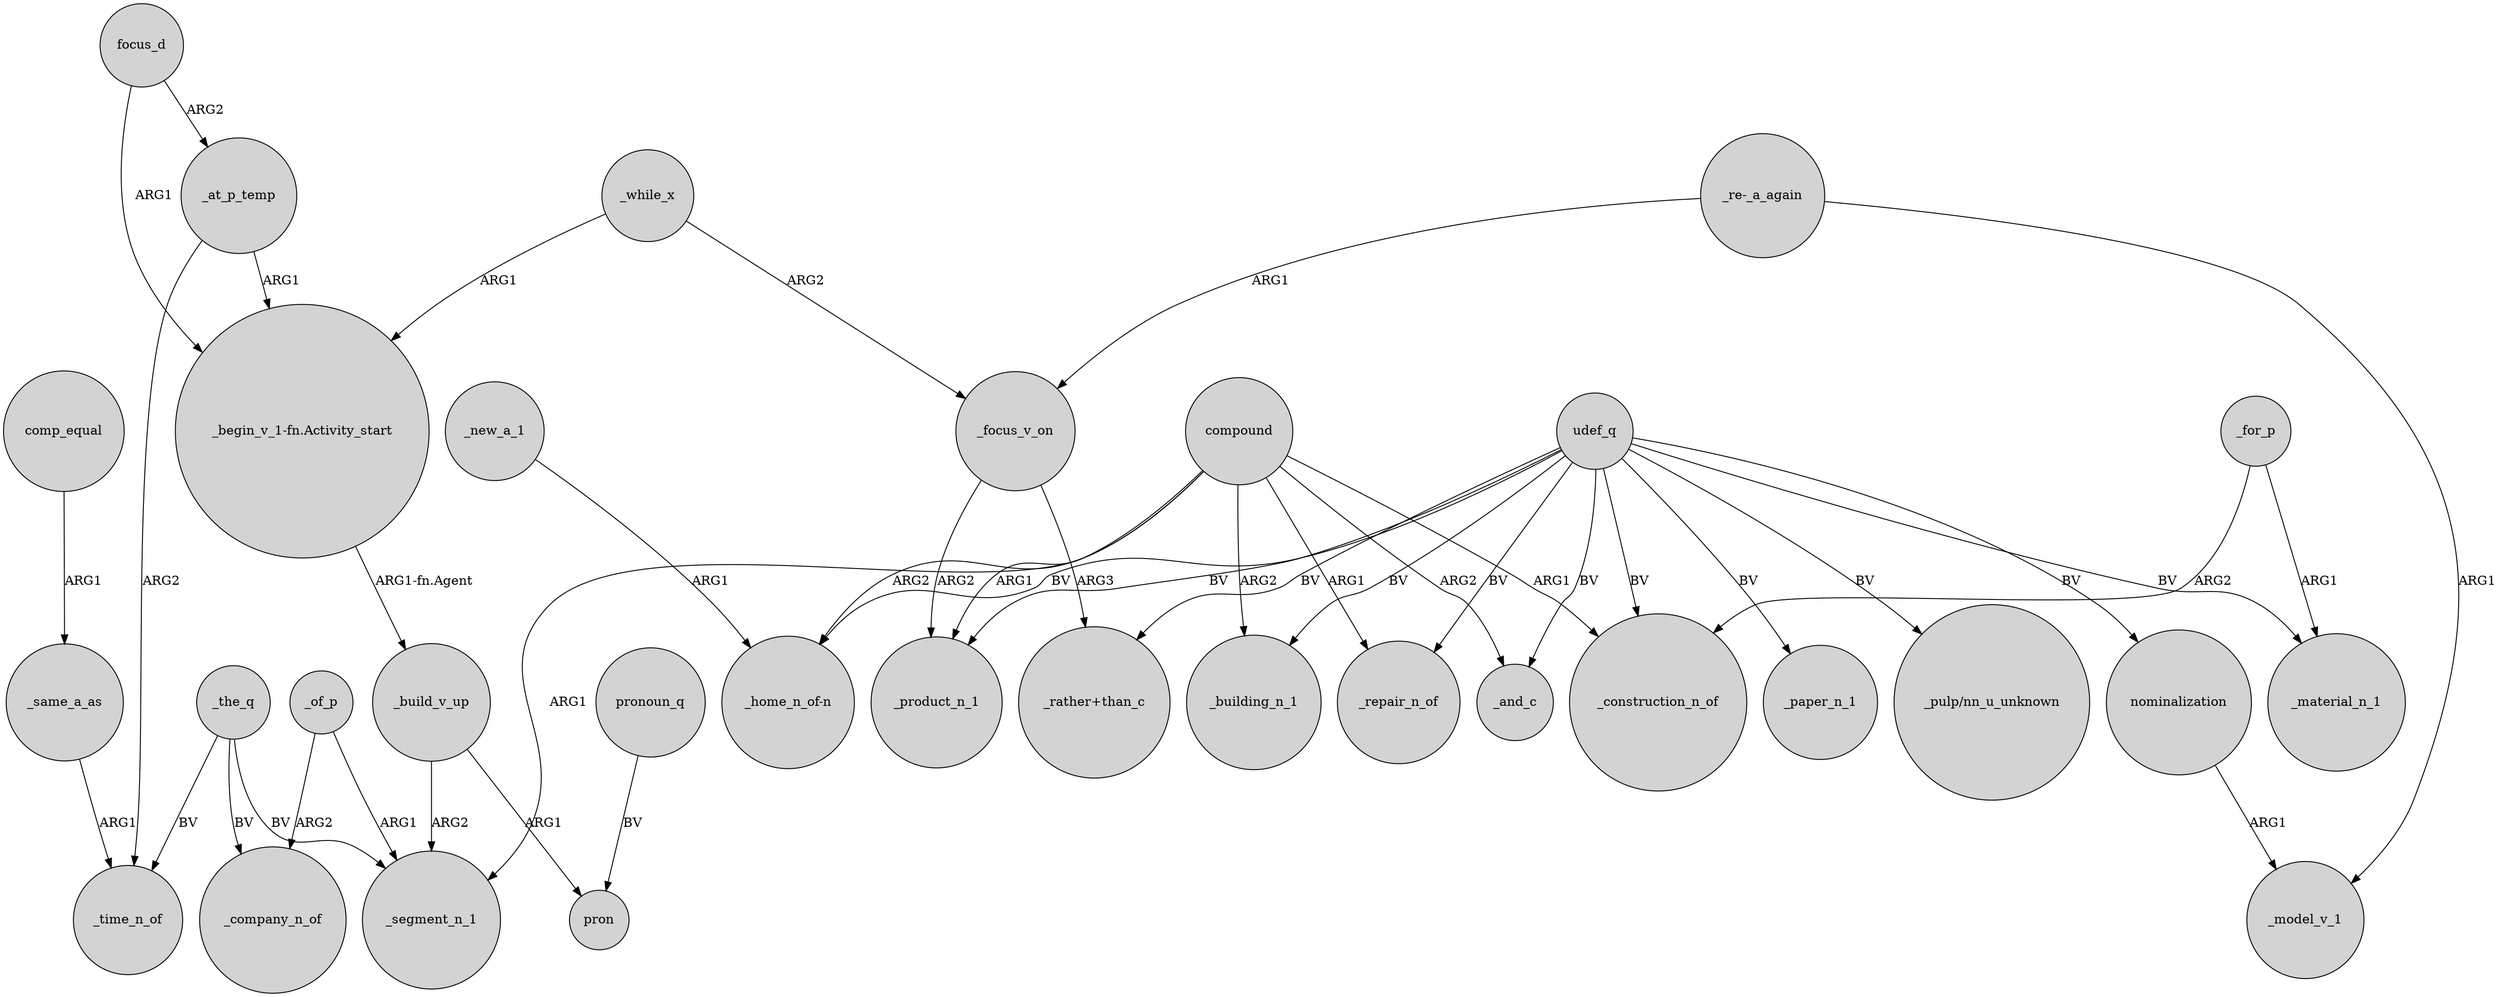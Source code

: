 digraph {
	node [shape=circle style=filled]
	focus_d -> _at_p_temp [label=ARG2]
	compound -> _product_n_1 [label=ARG1]
	_the_q -> _segment_n_1 [label=BV]
	udef_q -> _building_n_1 [label=BV]
	udef_q -> "_pulp/nn_u_unknown" [label=BV]
	compound -> _segment_n_1 [label=ARG1]
	"_re-_a_again" -> _focus_v_on [label=ARG1]
	_focus_v_on -> _product_n_1 [label=ARG2]
	udef_q -> _repair_n_of [label=BV]
	_build_v_up -> pron [label=ARG1]
	udef_q -> "_home_n_of-n" [label=BV]
	_at_p_temp -> _time_n_of [label=ARG2]
	focus_d -> "_begin_v_1-fn.Activity_start" [label=ARG1]
	"_begin_v_1-fn.Activity_start" -> _build_v_up [label="ARG1-fn.Agent"]
	nominalization -> _model_v_1 [label=ARG1]
	_the_q -> _company_n_of [label=BV]
	_focus_v_on -> "_rather+than_c" [label=ARG3]
	compound -> _repair_n_of [label=ARG1]
	_while_x -> _focus_v_on [label=ARG2]
	udef_q -> "_rather+than_c" [label=BV]
	pronoun_q -> pron [label=BV]
	_at_p_temp -> "_begin_v_1-fn.Activity_start" [label=ARG1]
	"_re-_a_again" -> _model_v_1 [label=ARG1]
	compound -> _and_c [label=ARG2]
	_the_q -> _time_n_of [label=BV]
	comp_equal -> _same_a_as [label=ARG1]
	udef_q -> _material_n_1 [label=BV]
	_for_p -> _construction_n_of [label=ARG2]
	_build_v_up -> _segment_n_1 [label=ARG2]
	compound -> _construction_n_of [label=ARG1]
	udef_q -> nominalization [label=BV]
	compound -> _building_n_1 [label=ARG2]
	udef_q -> _paper_n_1 [label=BV]
	udef_q -> _product_n_1 [label=BV]
	compound -> "_home_n_of-n" [label=ARG2]
	_same_a_as -> _time_n_of [label=ARG1]
	udef_q -> _and_c [label=BV]
	_of_p -> _segment_n_1 [label=ARG1]
	udef_q -> _construction_n_of [label=BV]
	_new_a_1 -> "_home_n_of-n" [label=ARG1]
	_of_p -> _company_n_of [label=ARG2]
	_while_x -> "_begin_v_1-fn.Activity_start" [label=ARG1]
	_for_p -> _material_n_1 [label=ARG1]
}
